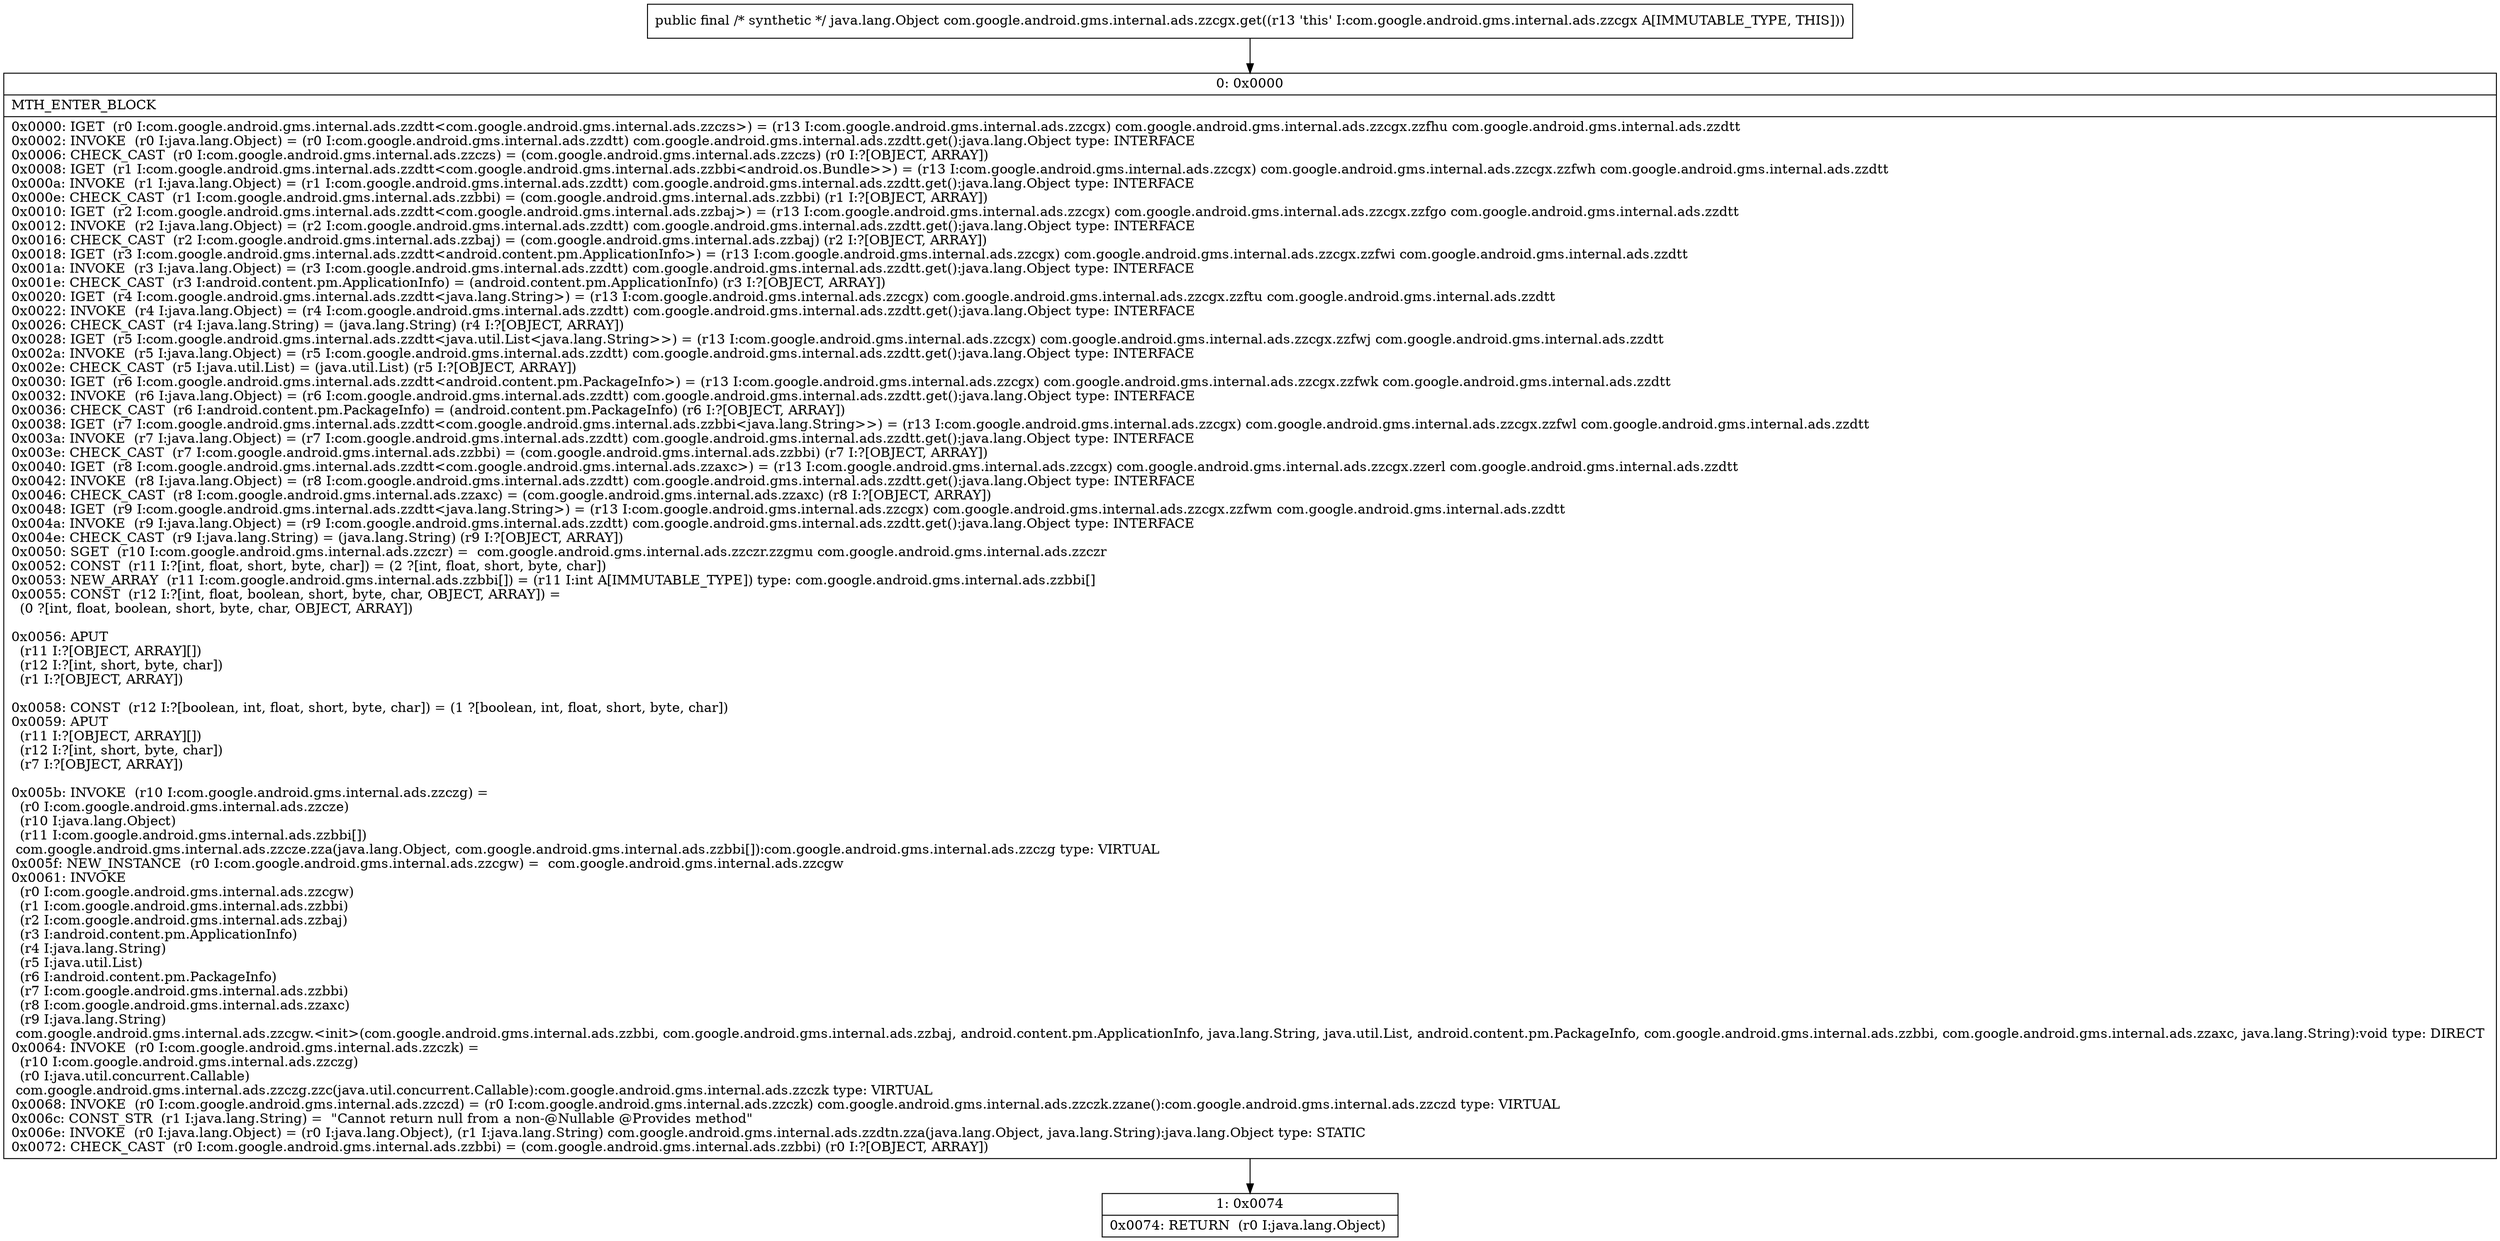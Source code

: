 digraph "CFG forcom.google.android.gms.internal.ads.zzcgx.get()Ljava\/lang\/Object;" {
Node_0 [shape=record,label="{0\:\ 0x0000|MTH_ENTER_BLOCK\l|0x0000: IGET  (r0 I:com.google.android.gms.internal.ads.zzdtt\<com.google.android.gms.internal.ads.zzczs\>) = (r13 I:com.google.android.gms.internal.ads.zzcgx) com.google.android.gms.internal.ads.zzcgx.zzfhu com.google.android.gms.internal.ads.zzdtt \l0x0002: INVOKE  (r0 I:java.lang.Object) = (r0 I:com.google.android.gms.internal.ads.zzdtt) com.google.android.gms.internal.ads.zzdtt.get():java.lang.Object type: INTERFACE \l0x0006: CHECK_CAST  (r0 I:com.google.android.gms.internal.ads.zzczs) = (com.google.android.gms.internal.ads.zzczs) (r0 I:?[OBJECT, ARRAY]) \l0x0008: IGET  (r1 I:com.google.android.gms.internal.ads.zzdtt\<com.google.android.gms.internal.ads.zzbbi\<android.os.Bundle\>\>) = (r13 I:com.google.android.gms.internal.ads.zzcgx) com.google.android.gms.internal.ads.zzcgx.zzfwh com.google.android.gms.internal.ads.zzdtt \l0x000a: INVOKE  (r1 I:java.lang.Object) = (r1 I:com.google.android.gms.internal.ads.zzdtt) com.google.android.gms.internal.ads.zzdtt.get():java.lang.Object type: INTERFACE \l0x000e: CHECK_CAST  (r1 I:com.google.android.gms.internal.ads.zzbbi) = (com.google.android.gms.internal.ads.zzbbi) (r1 I:?[OBJECT, ARRAY]) \l0x0010: IGET  (r2 I:com.google.android.gms.internal.ads.zzdtt\<com.google.android.gms.internal.ads.zzbaj\>) = (r13 I:com.google.android.gms.internal.ads.zzcgx) com.google.android.gms.internal.ads.zzcgx.zzfgo com.google.android.gms.internal.ads.zzdtt \l0x0012: INVOKE  (r2 I:java.lang.Object) = (r2 I:com.google.android.gms.internal.ads.zzdtt) com.google.android.gms.internal.ads.zzdtt.get():java.lang.Object type: INTERFACE \l0x0016: CHECK_CAST  (r2 I:com.google.android.gms.internal.ads.zzbaj) = (com.google.android.gms.internal.ads.zzbaj) (r2 I:?[OBJECT, ARRAY]) \l0x0018: IGET  (r3 I:com.google.android.gms.internal.ads.zzdtt\<android.content.pm.ApplicationInfo\>) = (r13 I:com.google.android.gms.internal.ads.zzcgx) com.google.android.gms.internal.ads.zzcgx.zzfwi com.google.android.gms.internal.ads.zzdtt \l0x001a: INVOKE  (r3 I:java.lang.Object) = (r3 I:com.google.android.gms.internal.ads.zzdtt) com.google.android.gms.internal.ads.zzdtt.get():java.lang.Object type: INTERFACE \l0x001e: CHECK_CAST  (r3 I:android.content.pm.ApplicationInfo) = (android.content.pm.ApplicationInfo) (r3 I:?[OBJECT, ARRAY]) \l0x0020: IGET  (r4 I:com.google.android.gms.internal.ads.zzdtt\<java.lang.String\>) = (r13 I:com.google.android.gms.internal.ads.zzcgx) com.google.android.gms.internal.ads.zzcgx.zzftu com.google.android.gms.internal.ads.zzdtt \l0x0022: INVOKE  (r4 I:java.lang.Object) = (r4 I:com.google.android.gms.internal.ads.zzdtt) com.google.android.gms.internal.ads.zzdtt.get():java.lang.Object type: INTERFACE \l0x0026: CHECK_CAST  (r4 I:java.lang.String) = (java.lang.String) (r4 I:?[OBJECT, ARRAY]) \l0x0028: IGET  (r5 I:com.google.android.gms.internal.ads.zzdtt\<java.util.List\<java.lang.String\>\>) = (r13 I:com.google.android.gms.internal.ads.zzcgx) com.google.android.gms.internal.ads.zzcgx.zzfwj com.google.android.gms.internal.ads.zzdtt \l0x002a: INVOKE  (r5 I:java.lang.Object) = (r5 I:com.google.android.gms.internal.ads.zzdtt) com.google.android.gms.internal.ads.zzdtt.get():java.lang.Object type: INTERFACE \l0x002e: CHECK_CAST  (r5 I:java.util.List) = (java.util.List) (r5 I:?[OBJECT, ARRAY]) \l0x0030: IGET  (r6 I:com.google.android.gms.internal.ads.zzdtt\<android.content.pm.PackageInfo\>) = (r13 I:com.google.android.gms.internal.ads.zzcgx) com.google.android.gms.internal.ads.zzcgx.zzfwk com.google.android.gms.internal.ads.zzdtt \l0x0032: INVOKE  (r6 I:java.lang.Object) = (r6 I:com.google.android.gms.internal.ads.zzdtt) com.google.android.gms.internal.ads.zzdtt.get():java.lang.Object type: INTERFACE \l0x0036: CHECK_CAST  (r6 I:android.content.pm.PackageInfo) = (android.content.pm.PackageInfo) (r6 I:?[OBJECT, ARRAY]) \l0x0038: IGET  (r7 I:com.google.android.gms.internal.ads.zzdtt\<com.google.android.gms.internal.ads.zzbbi\<java.lang.String\>\>) = (r13 I:com.google.android.gms.internal.ads.zzcgx) com.google.android.gms.internal.ads.zzcgx.zzfwl com.google.android.gms.internal.ads.zzdtt \l0x003a: INVOKE  (r7 I:java.lang.Object) = (r7 I:com.google.android.gms.internal.ads.zzdtt) com.google.android.gms.internal.ads.zzdtt.get():java.lang.Object type: INTERFACE \l0x003e: CHECK_CAST  (r7 I:com.google.android.gms.internal.ads.zzbbi) = (com.google.android.gms.internal.ads.zzbbi) (r7 I:?[OBJECT, ARRAY]) \l0x0040: IGET  (r8 I:com.google.android.gms.internal.ads.zzdtt\<com.google.android.gms.internal.ads.zzaxc\>) = (r13 I:com.google.android.gms.internal.ads.zzcgx) com.google.android.gms.internal.ads.zzcgx.zzerl com.google.android.gms.internal.ads.zzdtt \l0x0042: INVOKE  (r8 I:java.lang.Object) = (r8 I:com.google.android.gms.internal.ads.zzdtt) com.google.android.gms.internal.ads.zzdtt.get():java.lang.Object type: INTERFACE \l0x0046: CHECK_CAST  (r8 I:com.google.android.gms.internal.ads.zzaxc) = (com.google.android.gms.internal.ads.zzaxc) (r8 I:?[OBJECT, ARRAY]) \l0x0048: IGET  (r9 I:com.google.android.gms.internal.ads.zzdtt\<java.lang.String\>) = (r13 I:com.google.android.gms.internal.ads.zzcgx) com.google.android.gms.internal.ads.zzcgx.zzfwm com.google.android.gms.internal.ads.zzdtt \l0x004a: INVOKE  (r9 I:java.lang.Object) = (r9 I:com.google.android.gms.internal.ads.zzdtt) com.google.android.gms.internal.ads.zzdtt.get():java.lang.Object type: INTERFACE \l0x004e: CHECK_CAST  (r9 I:java.lang.String) = (java.lang.String) (r9 I:?[OBJECT, ARRAY]) \l0x0050: SGET  (r10 I:com.google.android.gms.internal.ads.zzczr) =  com.google.android.gms.internal.ads.zzczr.zzgmu com.google.android.gms.internal.ads.zzczr \l0x0052: CONST  (r11 I:?[int, float, short, byte, char]) = (2 ?[int, float, short, byte, char]) \l0x0053: NEW_ARRAY  (r11 I:com.google.android.gms.internal.ads.zzbbi[]) = (r11 I:int A[IMMUTABLE_TYPE]) type: com.google.android.gms.internal.ads.zzbbi[] \l0x0055: CONST  (r12 I:?[int, float, boolean, short, byte, char, OBJECT, ARRAY]) = \l  (0 ?[int, float, boolean, short, byte, char, OBJECT, ARRAY])\l \l0x0056: APUT  \l  (r11 I:?[OBJECT, ARRAY][])\l  (r12 I:?[int, short, byte, char])\l  (r1 I:?[OBJECT, ARRAY])\l \l0x0058: CONST  (r12 I:?[boolean, int, float, short, byte, char]) = (1 ?[boolean, int, float, short, byte, char]) \l0x0059: APUT  \l  (r11 I:?[OBJECT, ARRAY][])\l  (r12 I:?[int, short, byte, char])\l  (r7 I:?[OBJECT, ARRAY])\l \l0x005b: INVOKE  (r10 I:com.google.android.gms.internal.ads.zzczg) = \l  (r0 I:com.google.android.gms.internal.ads.zzcze)\l  (r10 I:java.lang.Object)\l  (r11 I:com.google.android.gms.internal.ads.zzbbi[])\l com.google.android.gms.internal.ads.zzcze.zza(java.lang.Object, com.google.android.gms.internal.ads.zzbbi[]):com.google.android.gms.internal.ads.zzczg type: VIRTUAL \l0x005f: NEW_INSTANCE  (r0 I:com.google.android.gms.internal.ads.zzcgw) =  com.google.android.gms.internal.ads.zzcgw \l0x0061: INVOKE  \l  (r0 I:com.google.android.gms.internal.ads.zzcgw)\l  (r1 I:com.google.android.gms.internal.ads.zzbbi)\l  (r2 I:com.google.android.gms.internal.ads.zzbaj)\l  (r3 I:android.content.pm.ApplicationInfo)\l  (r4 I:java.lang.String)\l  (r5 I:java.util.List)\l  (r6 I:android.content.pm.PackageInfo)\l  (r7 I:com.google.android.gms.internal.ads.zzbbi)\l  (r8 I:com.google.android.gms.internal.ads.zzaxc)\l  (r9 I:java.lang.String)\l com.google.android.gms.internal.ads.zzcgw.\<init\>(com.google.android.gms.internal.ads.zzbbi, com.google.android.gms.internal.ads.zzbaj, android.content.pm.ApplicationInfo, java.lang.String, java.util.List, android.content.pm.PackageInfo, com.google.android.gms.internal.ads.zzbbi, com.google.android.gms.internal.ads.zzaxc, java.lang.String):void type: DIRECT \l0x0064: INVOKE  (r0 I:com.google.android.gms.internal.ads.zzczk) = \l  (r10 I:com.google.android.gms.internal.ads.zzczg)\l  (r0 I:java.util.concurrent.Callable)\l com.google.android.gms.internal.ads.zzczg.zzc(java.util.concurrent.Callable):com.google.android.gms.internal.ads.zzczk type: VIRTUAL \l0x0068: INVOKE  (r0 I:com.google.android.gms.internal.ads.zzczd) = (r0 I:com.google.android.gms.internal.ads.zzczk) com.google.android.gms.internal.ads.zzczk.zzane():com.google.android.gms.internal.ads.zzczd type: VIRTUAL \l0x006c: CONST_STR  (r1 I:java.lang.String) =  \"Cannot return null from a non\-@Nullable @Provides method\" \l0x006e: INVOKE  (r0 I:java.lang.Object) = (r0 I:java.lang.Object), (r1 I:java.lang.String) com.google.android.gms.internal.ads.zzdtn.zza(java.lang.Object, java.lang.String):java.lang.Object type: STATIC \l0x0072: CHECK_CAST  (r0 I:com.google.android.gms.internal.ads.zzbbi) = (com.google.android.gms.internal.ads.zzbbi) (r0 I:?[OBJECT, ARRAY]) \l}"];
Node_1 [shape=record,label="{1\:\ 0x0074|0x0074: RETURN  (r0 I:java.lang.Object) \l}"];
MethodNode[shape=record,label="{public final \/* synthetic *\/ java.lang.Object com.google.android.gms.internal.ads.zzcgx.get((r13 'this' I:com.google.android.gms.internal.ads.zzcgx A[IMMUTABLE_TYPE, THIS])) }"];
MethodNode -> Node_0;
Node_0 -> Node_1;
}

